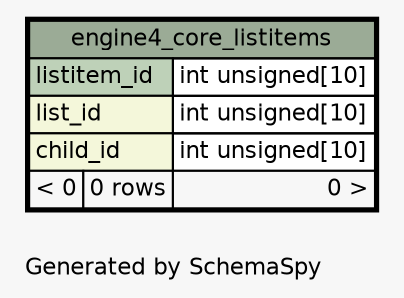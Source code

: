 // dot 2.38.0 on Windows 10 10.0
// SchemaSpy rev 590
digraph "oneDegreeRelationshipsDiagram" {
  graph [
    rankdir="RL"
    bgcolor="#f7f7f7"
    label="\nGenerated by SchemaSpy"
    labeljust="l"
    nodesep="0.18"
    ranksep="0.46"
    fontname="Helvetica"
    fontsize="11"
  ];
  node [
    fontname="Helvetica"
    fontsize="11"
    shape="plaintext"
  ];
  edge [
    arrowsize="0.8"
  ];
  "engine4_core_listitems" [
    label=<
    <TABLE BORDER="2" CELLBORDER="1" CELLSPACING="0" BGCOLOR="#ffffff">
      <TR><TD COLSPAN="3" BGCOLOR="#9bab96" ALIGN="CENTER">engine4_core_listitems</TD></TR>
      <TR><TD PORT="listitem_id" COLSPAN="2" BGCOLOR="#bed1b8" ALIGN="LEFT">listitem_id</TD><TD PORT="listitem_id.type" ALIGN="LEFT">int unsigned[10]</TD></TR>
      <TR><TD PORT="list_id" COLSPAN="2" BGCOLOR="#f4f7da" ALIGN="LEFT">list_id</TD><TD PORT="list_id.type" ALIGN="LEFT">int unsigned[10]</TD></TR>
      <TR><TD PORT="child_id" COLSPAN="2" BGCOLOR="#f4f7da" ALIGN="LEFT">child_id</TD><TD PORT="child_id.type" ALIGN="LEFT">int unsigned[10]</TD></TR>
      <TR><TD ALIGN="LEFT" BGCOLOR="#f7f7f7">&lt; 0</TD><TD ALIGN="RIGHT" BGCOLOR="#f7f7f7">0 rows</TD><TD ALIGN="RIGHT" BGCOLOR="#f7f7f7">0 &gt;</TD></TR>
    </TABLE>>
    URL="engine4_core_listitems.html"
    tooltip="engine4_core_listitems"
  ];
}
